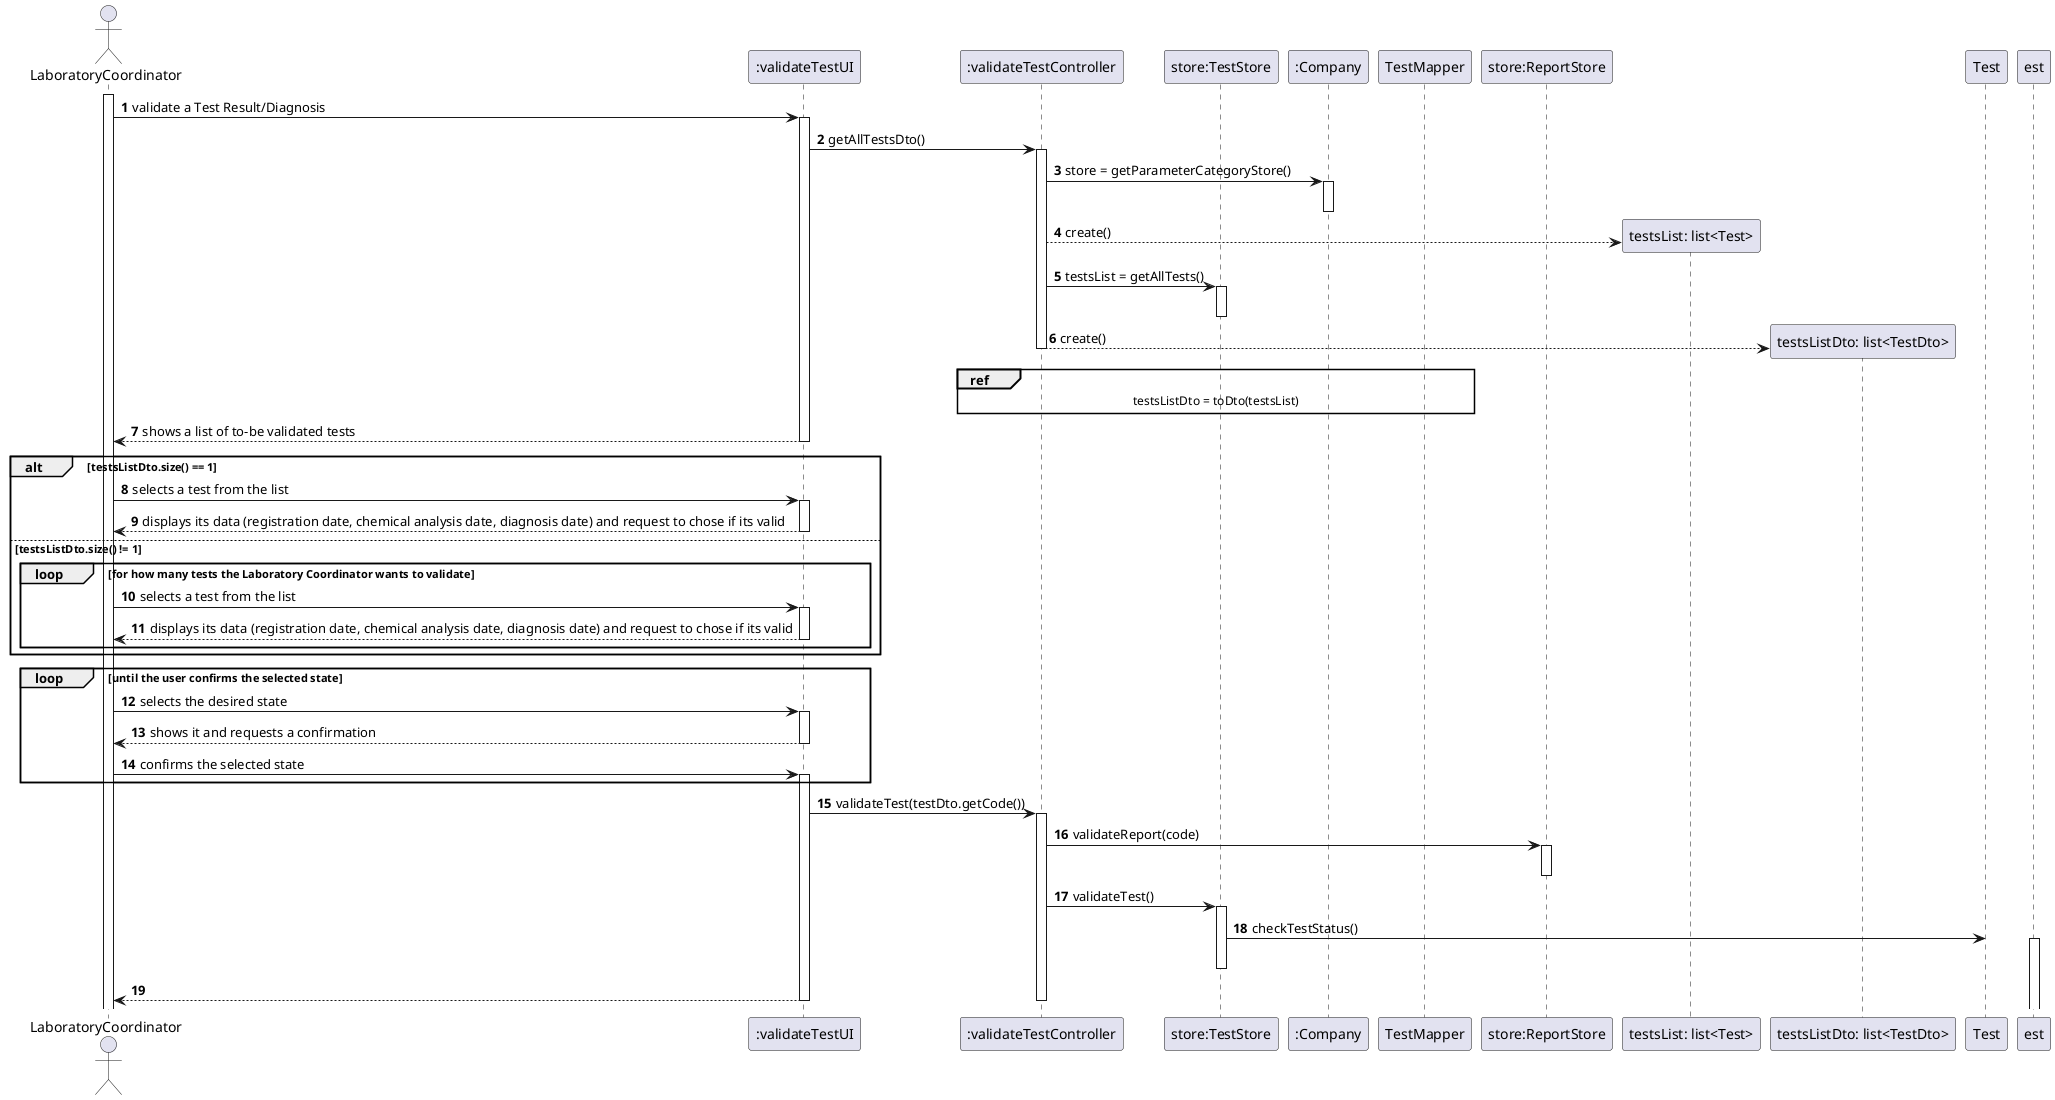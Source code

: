 @startuml
autonumber
actor "LaboratoryCoordinator" as labC
activate labC

participant ":validateTestUI" as validateTestUI
participant ":validateTestController" as validateTestCont
participant "store:TestStore" as TestStore
participant ":Company" as comp
participant "TestMapper" as TestMapper
participant "store:ReportStore" as ReportStore

labC -> validateTestUI : validate a Test Result/Diagnosis

activate validateTestUI
validateTestUI -> validateTestCont: getAllTestsDto()


activate validateTestCont

validateTestCont -> comp : store = getParameterCategoryStore()
activate comp
deactivate comp


create "testsList: list<Test>" as testsList

validateTestCont --> testsList : create()

validateTestCont -> TestStore : testsList = getAllTests()
activate TestStore
deactivate TestStore

create "testsListDto: list<TestDto>" as testsListDto
validateTestCont --> testsListDto : create()



ref over validateTestCont, TestMapper : testsListDto = toDto(testsList)




deactivate validateTestCont


validateTestUI --> labC : shows a list of to-be validated tests
deactivate validateTestUI


alt testsListDto.size() == 1
labC -> validateTestUI : selects a test from the list
activate validateTestUI
validateTestUI --> labC : displays its data (registration date, chemical analysis date, diagnosis date) and request to chose if its valid
deactivate validateTestUI

else testsListDto.size() != 1

loop for how many tests the Laboratory Coordinator wants to validate
labC -> validateTestUI : selects a test from the list
activate validateTestUI
validateTestUI --> labC : displays its data (registration date, chemical analysis date, diagnosis date) and request to chose if its valid
deactivate validateTestUI
end
end alt



deactivate validateTestUI


loop until the user confirms the selected state
labC -> validateTestUI : selects the desired state
activate validateTestUI


validateTestUI --> labC : shows it and requests a confirmation
deactivate validateTestUI

labC -> validateTestUI : confirms the selected state
activate validateTestUI
end


validateTestUI -> validateTestCont : validateTest(testDto.getCode())


activate validateTestCont
validateTestCont -> ReportStore : validateReport(code)
activate ReportStore
deactivate ReportStore

validateTestCont -> TestStore : validateTest()
activate TestStore


TestStore -> Test : checkTestStatus()
activate est
deactivate Test
deactivate TestStore





validateTestUI --> labC
deactivate validateTestCont
deactivate validateTestUI
@enduml